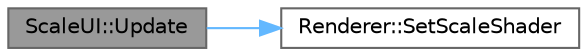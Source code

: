 digraph "ScaleUI::Update"
{
 // LATEX_PDF_SIZE
  bgcolor="transparent";
  edge [fontname=Helvetica,fontsize=10,labelfontname=Helvetica,labelfontsize=10];
  node [fontname=Helvetica,fontsize=10,shape=box,height=0.2,width=0.4];
  rankdir="LR";
  Node1 [id="Node000001",label="ScaleUI::Update",height=0.2,width=0.4,color="gray40", fillcolor="grey60", style="filled", fontcolor="black",tooltip="オブジェクトの更新処理を行います。"];
  Node1 -> Node2 [id="edge2_Node000001_Node000002",color="steelblue1",style="solid",tooltip=" "];
  Node2 [id="Node000002",label="Renderer::SetScaleShader",height=0.2,width=0.4,color="grey40", fillcolor="white", style="filled",URL="$class_renderer.html#a5f22e7a2c0a799ee751372a5aba5c397",tooltip="スケールシェーダ情報を設定"];
}
